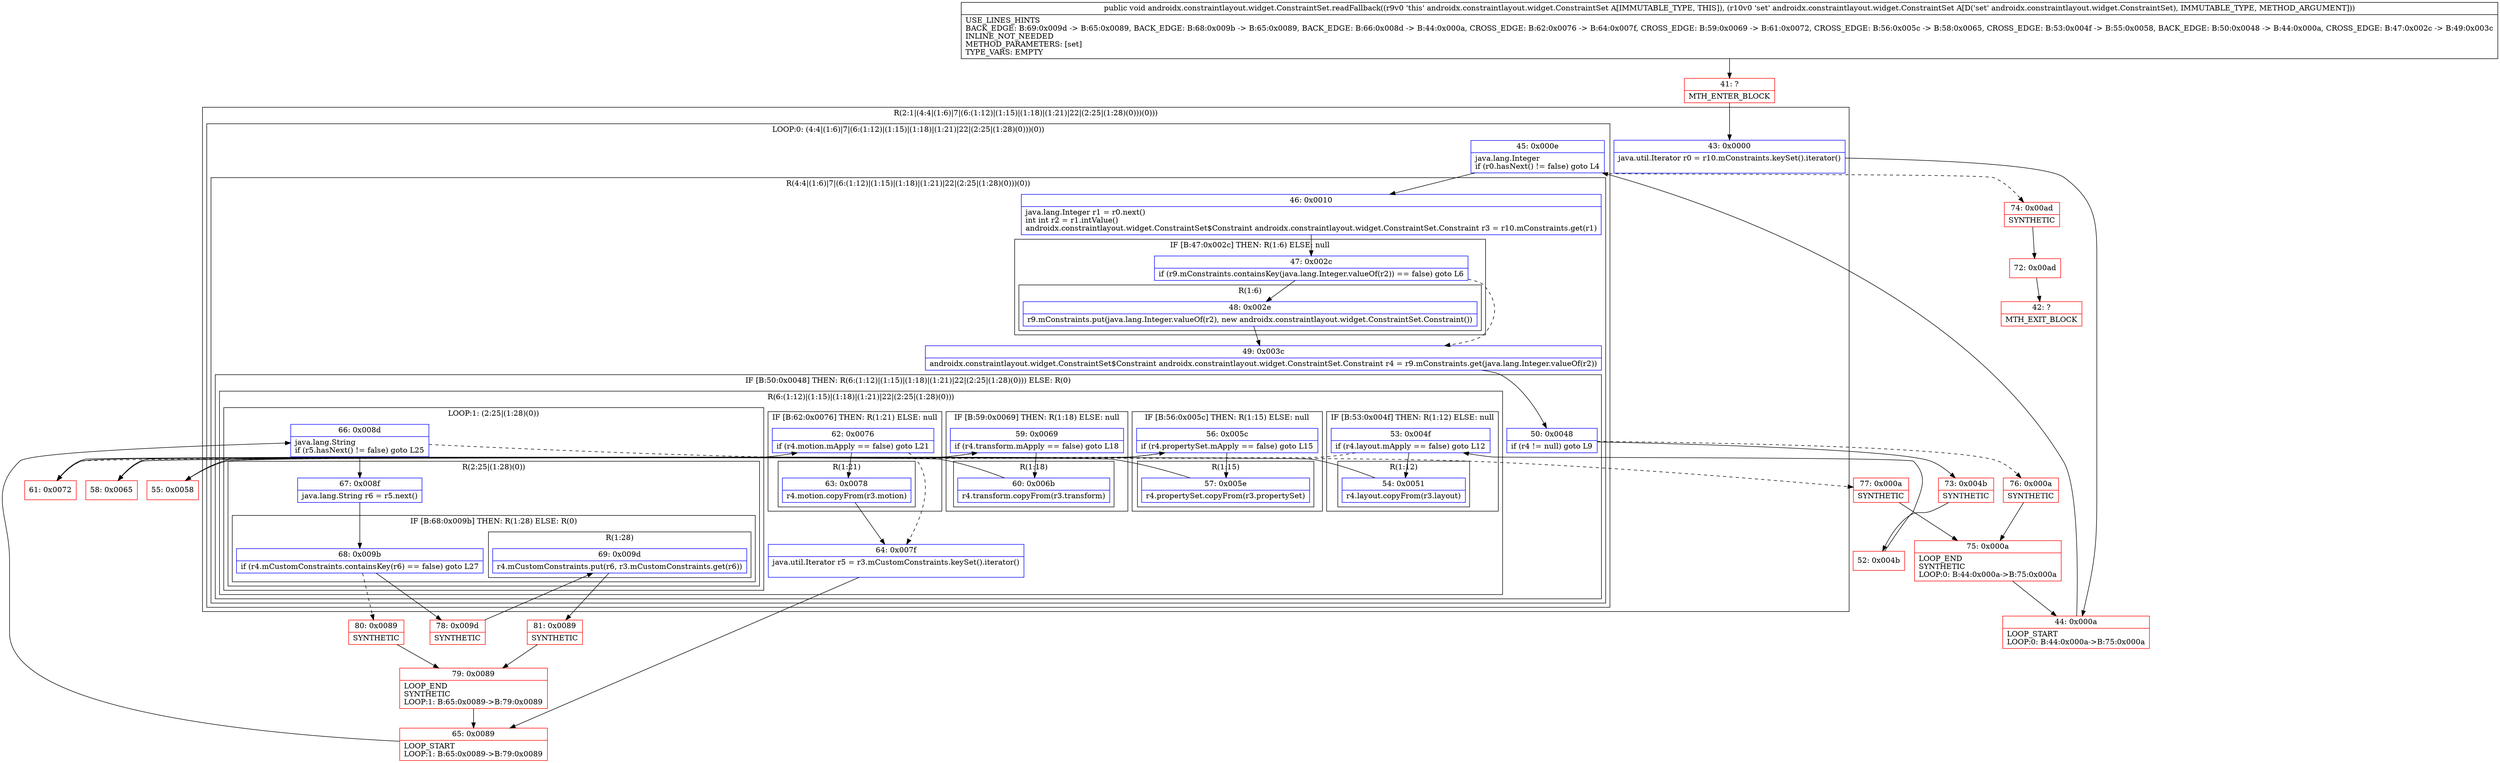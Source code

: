 digraph "CFG forandroidx.constraintlayout.widget.ConstraintSet.readFallback(Landroidx\/constraintlayout\/widget\/ConstraintSet;)V" {
subgraph cluster_Region_322559335 {
label = "R(2:1|(4:4|(1:6)|7|(6:(1:12)|(1:15)|(1:18)|(1:21)|22|(2:25|(1:28)(0)))(0)))";
node [shape=record,color=blue];
Node_43 [shape=record,label="{43\:\ 0x0000|java.util.Iterator r0 = r10.mConstraints.keySet().iterator()\l\l}"];
subgraph cluster_LoopRegion_122661039 {
label = "LOOP:0: (4:4|(1:6)|7|(6:(1:12)|(1:15)|(1:18)|(1:21)|22|(2:25|(1:28)(0)))(0))";
node [shape=record,color=blue];
Node_45 [shape=record,label="{45\:\ 0x000e|java.lang.Integer \lif (r0.hasNext() != false) goto L4\l}"];
subgraph cluster_Region_1319722688 {
label = "R(4:4|(1:6)|7|(6:(1:12)|(1:15)|(1:18)|(1:21)|22|(2:25|(1:28)(0)))(0))";
node [shape=record,color=blue];
Node_46 [shape=record,label="{46\:\ 0x0010|java.lang.Integer r1 = r0.next()\lint int r2 = r1.intValue()\landroidx.constraintlayout.widget.ConstraintSet$Constraint androidx.constraintlayout.widget.ConstraintSet.Constraint r3 = r10.mConstraints.get(r1)\l}"];
subgraph cluster_IfRegion_599812839 {
label = "IF [B:47:0x002c] THEN: R(1:6) ELSE: null";
node [shape=record,color=blue];
Node_47 [shape=record,label="{47\:\ 0x002c|if (r9.mConstraints.containsKey(java.lang.Integer.valueOf(r2)) == false) goto L6\l}"];
subgraph cluster_Region_1566220637 {
label = "R(1:6)";
node [shape=record,color=blue];
Node_48 [shape=record,label="{48\:\ 0x002e|r9.mConstraints.put(java.lang.Integer.valueOf(r2), new androidx.constraintlayout.widget.ConstraintSet.Constraint())\l}"];
}
}
Node_49 [shape=record,label="{49\:\ 0x003c|androidx.constraintlayout.widget.ConstraintSet$Constraint androidx.constraintlayout.widget.ConstraintSet.Constraint r4 = r9.mConstraints.get(java.lang.Integer.valueOf(r2))\l}"];
subgraph cluster_IfRegion_974413467 {
label = "IF [B:50:0x0048] THEN: R(6:(1:12)|(1:15)|(1:18)|(1:21)|22|(2:25|(1:28)(0))) ELSE: R(0)";
node [shape=record,color=blue];
Node_50 [shape=record,label="{50\:\ 0x0048|if (r4 != null) goto L9\l}"];
subgraph cluster_Region_611210570 {
label = "R(6:(1:12)|(1:15)|(1:18)|(1:21)|22|(2:25|(1:28)(0)))";
node [shape=record,color=blue];
subgraph cluster_IfRegion_1116867597 {
label = "IF [B:53:0x004f] THEN: R(1:12) ELSE: null";
node [shape=record,color=blue];
Node_53 [shape=record,label="{53\:\ 0x004f|if (r4.layout.mApply == false) goto L12\l}"];
subgraph cluster_Region_2052130076 {
label = "R(1:12)";
node [shape=record,color=blue];
Node_54 [shape=record,label="{54\:\ 0x0051|r4.layout.copyFrom(r3.layout)\l}"];
}
}
subgraph cluster_IfRegion_343987472 {
label = "IF [B:56:0x005c] THEN: R(1:15) ELSE: null";
node [shape=record,color=blue];
Node_56 [shape=record,label="{56\:\ 0x005c|if (r4.propertySet.mApply == false) goto L15\l}"];
subgraph cluster_Region_2114587592 {
label = "R(1:15)";
node [shape=record,color=blue];
Node_57 [shape=record,label="{57\:\ 0x005e|r4.propertySet.copyFrom(r3.propertySet)\l}"];
}
}
subgraph cluster_IfRegion_1011765178 {
label = "IF [B:59:0x0069] THEN: R(1:18) ELSE: null";
node [shape=record,color=blue];
Node_59 [shape=record,label="{59\:\ 0x0069|if (r4.transform.mApply == false) goto L18\l}"];
subgraph cluster_Region_1581105596 {
label = "R(1:18)";
node [shape=record,color=blue];
Node_60 [shape=record,label="{60\:\ 0x006b|r4.transform.copyFrom(r3.transform)\l}"];
}
}
subgraph cluster_IfRegion_615919150 {
label = "IF [B:62:0x0076] THEN: R(1:21) ELSE: null";
node [shape=record,color=blue];
Node_62 [shape=record,label="{62\:\ 0x0076|if (r4.motion.mApply == false) goto L21\l}"];
subgraph cluster_Region_1457898351 {
label = "R(1:21)";
node [shape=record,color=blue];
Node_63 [shape=record,label="{63\:\ 0x0078|r4.motion.copyFrom(r3.motion)\l}"];
}
}
Node_64 [shape=record,label="{64\:\ 0x007f|java.util.Iterator r5 = r3.mCustomConstraints.keySet().iterator()\l\l}"];
subgraph cluster_LoopRegion_1577744878 {
label = "LOOP:1: (2:25|(1:28)(0))";
node [shape=record,color=blue];
Node_66 [shape=record,label="{66\:\ 0x008d|java.lang.String \lif (r5.hasNext() != false) goto L25\l}"];
subgraph cluster_Region_223302944 {
label = "R(2:25|(1:28)(0))";
node [shape=record,color=blue];
Node_67 [shape=record,label="{67\:\ 0x008f|java.lang.String r6 = r5.next()\l}"];
subgraph cluster_IfRegion_1981201617 {
label = "IF [B:68:0x009b] THEN: R(1:28) ELSE: R(0)";
node [shape=record,color=blue];
Node_68 [shape=record,label="{68\:\ 0x009b|if (r4.mCustomConstraints.containsKey(r6) == false) goto L27\l}"];
subgraph cluster_Region_169107012 {
label = "R(1:28)";
node [shape=record,color=blue];
Node_69 [shape=record,label="{69\:\ 0x009d|r4.mCustomConstraints.put(r6, r3.mCustomConstraints.get(r6))\l}"];
}
subgraph cluster_Region_1354789643 {
label = "R(0)";
node [shape=record,color=blue];
}
}
}
}
}
subgraph cluster_Region_707834732 {
label = "R(0)";
node [shape=record,color=blue];
}
}
}
}
}
Node_41 [shape=record,color=red,label="{41\:\ ?|MTH_ENTER_BLOCK\l}"];
Node_44 [shape=record,color=red,label="{44\:\ 0x000a|LOOP_START\lLOOP:0: B:44:0x000a\-\>B:75:0x000a\l}"];
Node_73 [shape=record,color=red,label="{73\:\ 0x004b|SYNTHETIC\l}"];
Node_52 [shape=record,color=red,label="{52\:\ 0x004b}"];
Node_55 [shape=record,color=red,label="{55\:\ 0x0058}"];
Node_58 [shape=record,color=red,label="{58\:\ 0x0065}"];
Node_61 [shape=record,color=red,label="{61\:\ 0x0072}"];
Node_65 [shape=record,color=red,label="{65\:\ 0x0089|LOOP_START\lLOOP:1: B:65:0x0089\-\>B:79:0x0089\l}"];
Node_78 [shape=record,color=red,label="{78\:\ 0x009d|SYNTHETIC\l}"];
Node_81 [shape=record,color=red,label="{81\:\ 0x0089|SYNTHETIC\l}"];
Node_79 [shape=record,color=red,label="{79\:\ 0x0089|LOOP_END\lSYNTHETIC\lLOOP:1: B:65:0x0089\-\>B:79:0x0089\l}"];
Node_80 [shape=record,color=red,label="{80\:\ 0x0089|SYNTHETIC\l}"];
Node_77 [shape=record,color=red,label="{77\:\ 0x000a|SYNTHETIC\l}"];
Node_75 [shape=record,color=red,label="{75\:\ 0x000a|LOOP_END\lSYNTHETIC\lLOOP:0: B:44:0x000a\-\>B:75:0x000a\l}"];
Node_76 [shape=record,color=red,label="{76\:\ 0x000a|SYNTHETIC\l}"];
Node_74 [shape=record,color=red,label="{74\:\ 0x00ad|SYNTHETIC\l}"];
Node_72 [shape=record,color=red,label="{72\:\ 0x00ad}"];
Node_42 [shape=record,color=red,label="{42\:\ ?|MTH_EXIT_BLOCK\l}"];
MethodNode[shape=record,label="{public void androidx.constraintlayout.widget.ConstraintSet.readFallback((r9v0 'this' androidx.constraintlayout.widget.ConstraintSet A[IMMUTABLE_TYPE, THIS]), (r10v0 'set' androidx.constraintlayout.widget.ConstraintSet A[D('set' androidx.constraintlayout.widget.ConstraintSet), IMMUTABLE_TYPE, METHOD_ARGUMENT]))  | USE_LINES_HINTS\lBACK_EDGE: B:69:0x009d \-\> B:65:0x0089, BACK_EDGE: B:68:0x009b \-\> B:65:0x0089, BACK_EDGE: B:66:0x008d \-\> B:44:0x000a, CROSS_EDGE: B:62:0x0076 \-\> B:64:0x007f, CROSS_EDGE: B:59:0x0069 \-\> B:61:0x0072, CROSS_EDGE: B:56:0x005c \-\> B:58:0x0065, CROSS_EDGE: B:53:0x004f \-\> B:55:0x0058, BACK_EDGE: B:50:0x0048 \-\> B:44:0x000a, CROSS_EDGE: B:47:0x002c \-\> B:49:0x003c\lINLINE_NOT_NEEDED\lMETHOD_PARAMETERS: [set]\lTYPE_VARS: EMPTY\l}"];
MethodNode -> Node_41;Node_43 -> Node_44;
Node_45 -> Node_46;
Node_45 -> Node_74[style=dashed];
Node_46 -> Node_47;
Node_47 -> Node_48;
Node_47 -> Node_49[style=dashed];
Node_48 -> Node_49;
Node_49 -> Node_50;
Node_50 -> Node_73;
Node_50 -> Node_76[style=dashed];
Node_53 -> Node_54;
Node_53 -> Node_55[style=dashed];
Node_54 -> Node_55;
Node_56 -> Node_57;
Node_56 -> Node_58[style=dashed];
Node_57 -> Node_58;
Node_59 -> Node_60;
Node_59 -> Node_61[style=dashed];
Node_60 -> Node_61;
Node_62 -> Node_63;
Node_62 -> Node_64[style=dashed];
Node_63 -> Node_64;
Node_64 -> Node_65;
Node_66 -> Node_67;
Node_66 -> Node_77[style=dashed];
Node_67 -> Node_68;
Node_68 -> Node_78;
Node_68 -> Node_80[style=dashed];
Node_69 -> Node_81;
Node_41 -> Node_43;
Node_44 -> Node_45;
Node_73 -> Node_52;
Node_52 -> Node_53;
Node_55 -> Node_56;
Node_58 -> Node_59;
Node_61 -> Node_62;
Node_65 -> Node_66;
Node_78 -> Node_69;
Node_81 -> Node_79;
Node_79 -> Node_65;
Node_80 -> Node_79;
Node_77 -> Node_75;
Node_75 -> Node_44;
Node_76 -> Node_75;
Node_74 -> Node_72;
Node_72 -> Node_42;
}

